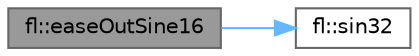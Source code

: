 digraph "fl::easeOutSine16"
{
 // INTERACTIVE_SVG=YES
 // LATEX_PDF_SIZE
  bgcolor="transparent";
  edge [fontname=Helvetica,fontsize=10,labelfontname=Helvetica,labelfontsize=10];
  node [fontname=Helvetica,fontsize=10,shape=box,height=0.2,width=0.4];
  rankdir="LR";
  Node1 [id="Node000001",label="fl::easeOutSine16",height=0.2,width=0.4,color="gray40", fillcolor="grey60", style="filled", fontcolor="black",tooltip="16-bit sine ease-out function Takes an input value 0-65535 and returns an eased value 0-65535"];
  Node1 -> Node2 [id="edge1_Node000001_Node000002",color="steelblue1",style="solid",tooltip=" "];
  Node2 [id="Node000002",label="fl::sin32",height=0.2,width=0.4,color="grey40", fillcolor="white", style="filled",URL="$d4/d36/namespacefl_a6e2e35d8f9639dce7a224474c95a34b1.html#a6e2e35d8f9639dce7a224474c95a34b1",tooltip=" "];
}

